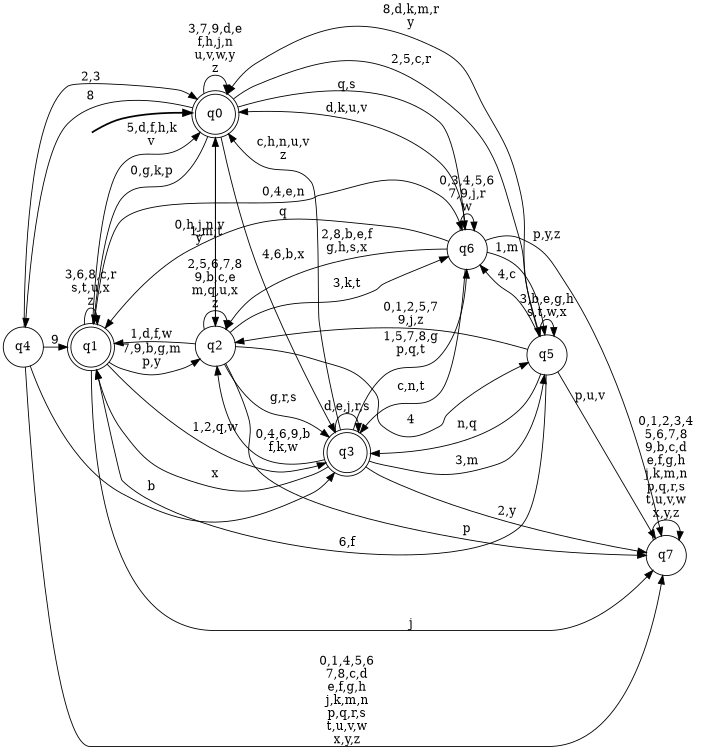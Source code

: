 digraph BlueStar {
__start0 [style = invis, shape = none, label = "", width = 0, height = 0];

rankdir=LR;
size="8,5";

s0 [style="rounded,filled", color="black", fillcolor="white" shape="doublecircle", label="q0"];
s1 [style="rounded,filled", color="black", fillcolor="white" shape="doublecircle", label="q1"];
s2 [style="filled", color="black", fillcolor="white" shape="circle", label="q2"];
s3 [style="rounded,filled", color="black", fillcolor="white" shape="doublecircle", label="q3"];
s4 [style="filled", color="black", fillcolor="white" shape="circle", label="q4"];
s5 [style="filled", color="black", fillcolor="white" shape="circle", label="q5"];
s6 [style="filled", color="black", fillcolor="white" shape="circle", label="q6"];
s7 [style="filled", color="black", fillcolor="white" shape="circle", label="q7"];
subgraph cluster_main { 
	graph [pad=".75", ranksep="0.15", nodesep="0.15"];
	 style=invis; 
	__start0 -> s0 [penwidth=2];
}
s0 -> s0 [label="3,7,9,d,e\nf,h,j,n\nu,v,w,y\nz"];
s0 -> s1 [label="0,g,k,p"];
s0 -> s2 [label="1,m,t"];
s0 -> s3 [label="4,6,b,x"];
s0 -> s4 [label="8"];
s0 -> s5 [label="2,5,c,r"];
s0 -> s6 [label="q,s"];
s1 -> s0 [label="5,d,f,h,k\nv"];
s1 -> s1 [label="3,6,8,c,r\ns,t,u,x\nz"];
s1 -> s2 [label="7,9,b,g,m\np,y"];
s1 -> s3 [label="1,2,q,w"];
s1 -> s6 [label="0,4,e,n"];
s1 -> s7 [label="j"];
s2 -> s0 [label="0,h,j,n,v\ny"];
s2 -> s1 [label="1,d,f,w"];
s2 -> s2 [label="2,5,6,7,8\n9,b,c,e\nm,q,u,x\nz"];
s2 -> s3 [label="g,r,s"];
s2 -> s5 [label="4"];
s2 -> s6 [label="3,k,t"];
s2 -> s7 [label="p"];
s3 -> s0 [label="c,h,n,u,v\nz"];
s3 -> s1 [label="x"];
s3 -> s2 [label="0,4,6,9,b\nf,k,w"];
s3 -> s3 [label="d,e,j,r,s"];
s3 -> s5 [label="3,m"];
s3 -> s6 [label="1,5,7,8,g\np,q,t"];
s3 -> s7 [label="2,y"];
s4 -> s0 [label="2,3"];
s4 -> s1 [label="9"];
s4 -> s3 [label="b"];
s4 -> s7 [label="0,1,4,5,6\n7,8,c,d\ne,f,g,h\nj,k,m,n\np,q,r,s\nt,u,v,w\nx,y,z"];
s5 -> s0 [label="8,d,k,m,r\ny"];
s5 -> s1 [label="6,f"];
s5 -> s2 [label="0,1,2,5,7\n9,j,z"];
s5 -> s3 [label="n,q"];
s5 -> s5 [label="3,b,e,g,h\ns,t,w,x"];
s5 -> s6 [label="4,c"];
s5 -> s7 [label="p,u,v"];
s6 -> s0 [label="d,k,u,v"];
s6 -> s1 [label="q"];
s6 -> s2 [label="2,8,b,e,f\ng,h,s,x"];
s6 -> s3 [label="c,n,t"];
s6 -> s5 [label="1,m"];
s6 -> s6 [label="0,3,4,5,6\n7,9,j,r\nw"];
s6 -> s7 [label="p,y,z"];
s7 -> s7 [label="0,1,2,3,4\n5,6,7,8\n9,b,c,d\ne,f,g,h\nj,k,m,n\np,q,r,s\nt,u,v,w\nx,y,z"];

}